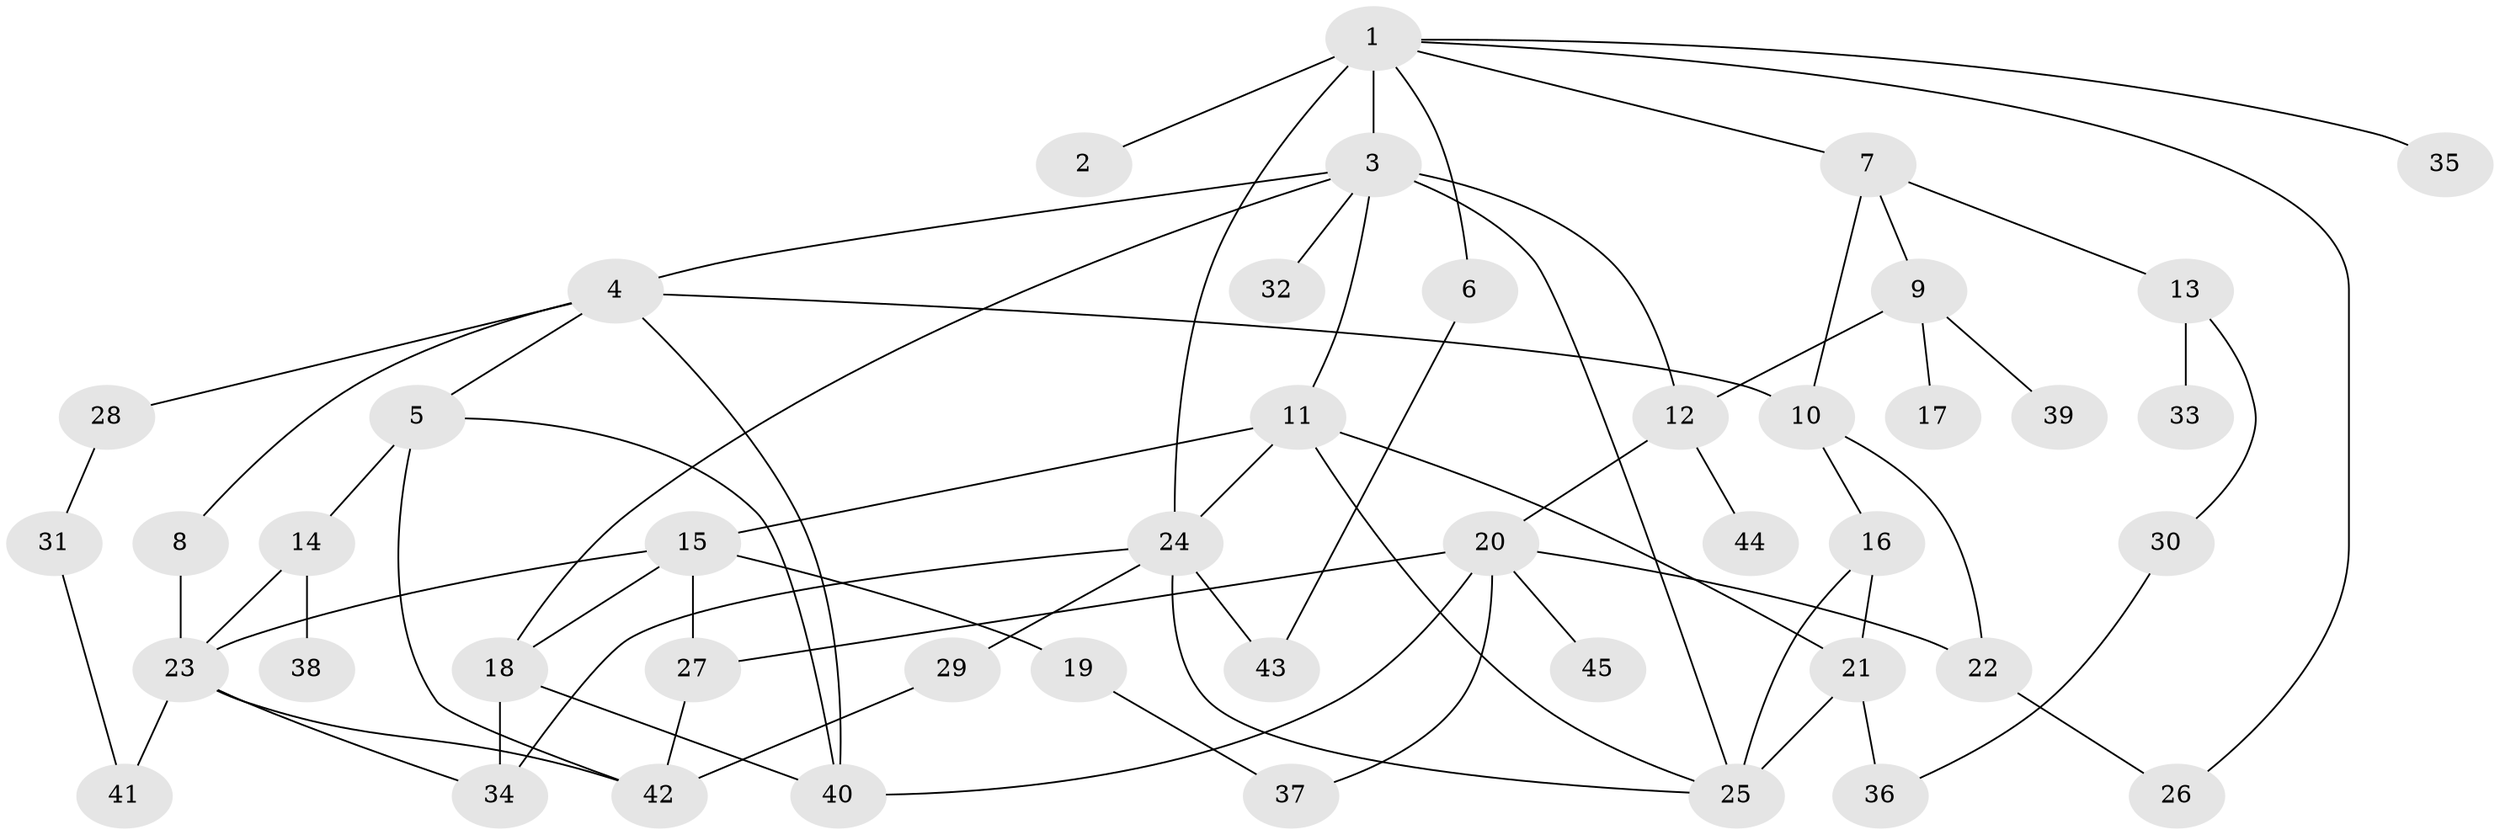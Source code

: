 // original degree distribution, {7: 0.05555555555555555, 3: 0.16666666666666666, 9: 0.011111111111111112, 5: 0.07777777777777778, 4: 0.1, 1: 0.28888888888888886, 2: 0.3}
// Generated by graph-tools (version 1.1) at 2025/34/03/09/25 02:34:03]
// undirected, 45 vertices, 70 edges
graph export_dot {
graph [start="1"]
  node [color=gray90,style=filled];
  1;
  2;
  3;
  4;
  5;
  6;
  7;
  8;
  9;
  10;
  11;
  12;
  13;
  14;
  15;
  16;
  17;
  18;
  19;
  20;
  21;
  22;
  23;
  24;
  25;
  26;
  27;
  28;
  29;
  30;
  31;
  32;
  33;
  34;
  35;
  36;
  37;
  38;
  39;
  40;
  41;
  42;
  43;
  44;
  45;
  1 -- 2 [weight=2.0];
  1 -- 3 [weight=2.0];
  1 -- 6 [weight=1.0];
  1 -- 7 [weight=1.0];
  1 -- 24 [weight=1.0];
  1 -- 26 [weight=1.0];
  1 -- 35 [weight=1.0];
  3 -- 4 [weight=1.0];
  3 -- 11 [weight=1.0];
  3 -- 12 [weight=1.0];
  3 -- 18 [weight=1.0];
  3 -- 25 [weight=1.0];
  3 -- 32 [weight=1.0];
  4 -- 5 [weight=1.0];
  4 -- 8 [weight=1.0];
  4 -- 10 [weight=1.0];
  4 -- 28 [weight=1.0];
  4 -- 40 [weight=1.0];
  5 -- 14 [weight=1.0];
  5 -- 40 [weight=1.0];
  5 -- 42 [weight=1.0];
  6 -- 43 [weight=1.0];
  7 -- 9 [weight=1.0];
  7 -- 10 [weight=1.0];
  7 -- 13 [weight=1.0];
  8 -- 23 [weight=1.0];
  9 -- 12 [weight=1.0];
  9 -- 17 [weight=1.0];
  9 -- 39 [weight=1.0];
  10 -- 16 [weight=3.0];
  10 -- 22 [weight=1.0];
  11 -- 15 [weight=1.0];
  11 -- 21 [weight=2.0];
  11 -- 24 [weight=1.0];
  11 -- 25 [weight=1.0];
  12 -- 20 [weight=1.0];
  12 -- 44 [weight=1.0];
  13 -- 30 [weight=1.0];
  13 -- 33 [weight=1.0];
  14 -- 23 [weight=1.0];
  14 -- 38 [weight=1.0];
  15 -- 18 [weight=2.0];
  15 -- 19 [weight=2.0];
  15 -- 23 [weight=1.0];
  15 -- 27 [weight=1.0];
  16 -- 21 [weight=1.0];
  16 -- 25 [weight=2.0];
  18 -- 34 [weight=2.0];
  18 -- 40 [weight=1.0];
  19 -- 37 [weight=1.0];
  20 -- 22 [weight=1.0];
  20 -- 27 [weight=1.0];
  20 -- 37 [weight=1.0];
  20 -- 40 [weight=1.0];
  20 -- 45 [weight=1.0];
  21 -- 25 [weight=1.0];
  21 -- 36 [weight=1.0];
  22 -- 26 [weight=1.0];
  23 -- 34 [weight=1.0];
  23 -- 41 [weight=1.0];
  23 -- 42 [weight=1.0];
  24 -- 25 [weight=1.0];
  24 -- 29 [weight=2.0];
  24 -- 34 [weight=1.0];
  24 -- 43 [weight=1.0];
  27 -- 42 [weight=1.0];
  28 -- 31 [weight=1.0];
  29 -- 42 [weight=1.0];
  30 -- 36 [weight=1.0];
  31 -- 41 [weight=1.0];
}
